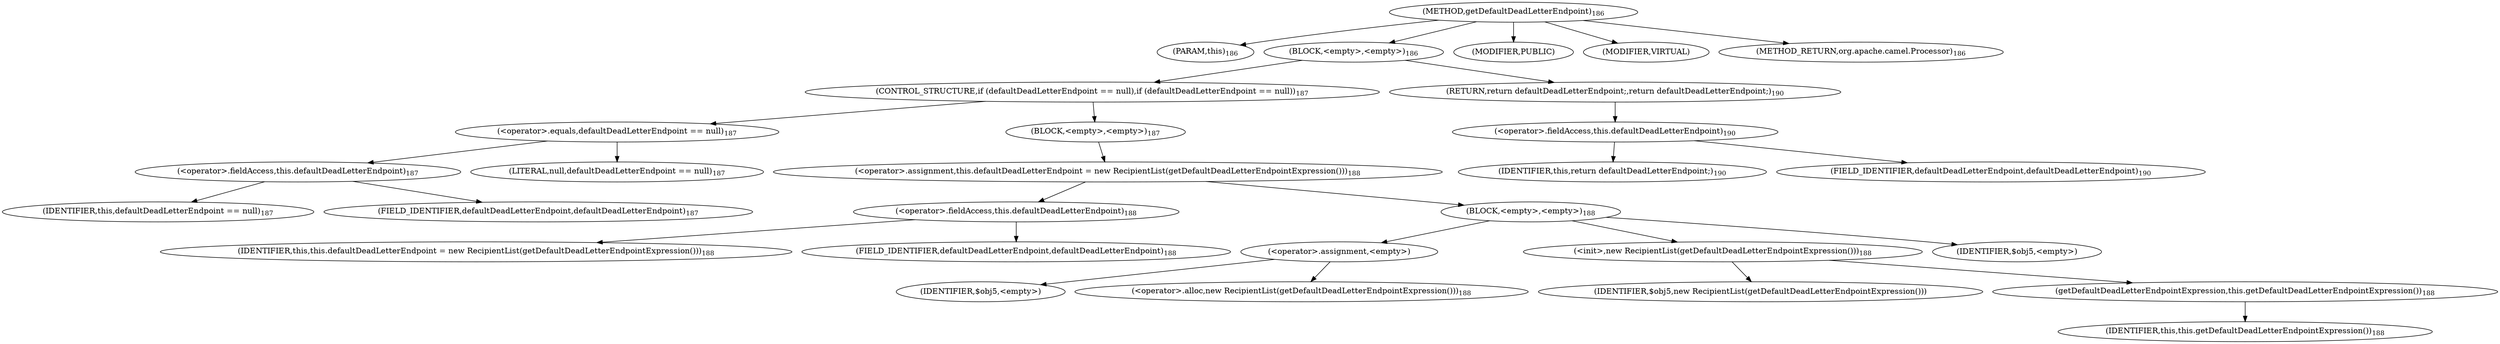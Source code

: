 digraph "getDefaultDeadLetterEndpoint" {  
"429" [label = <(METHOD,getDefaultDeadLetterEndpoint)<SUB>186</SUB>> ]
"61" [label = <(PARAM,this)<SUB>186</SUB>> ]
"430" [label = <(BLOCK,&lt;empty&gt;,&lt;empty&gt;)<SUB>186</SUB>> ]
"431" [label = <(CONTROL_STRUCTURE,if (defaultDeadLetterEndpoint == null),if (defaultDeadLetterEndpoint == null))<SUB>187</SUB>> ]
"432" [label = <(&lt;operator&gt;.equals,defaultDeadLetterEndpoint == null)<SUB>187</SUB>> ]
"433" [label = <(&lt;operator&gt;.fieldAccess,this.defaultDeadLetterEndpoint)<SUB>187</SUB>> ]
"434" [label = <(IDENTIFIER,this,defaultDeadLetterEndpoint == null)<SUB>187</SUB>> ]
"435" [label = <(FIELD_IDENTIFIER,defaultDeadLetterEndpoint,defaultDeadLetterEndpoint)<SUB>187</SUB>> ]
"436" [label = <(LITERAL,null,defaultDeadLetterEndpoint == null)<SUB>187</SUB>> ]
"437" [label = <(BLOCK,&lt;empty&gt;,&lt;empty&gt;)<SUB>187</SUB>> ]
"438" [label = <(&lt;operator&gt;.assignment,this.defaultDeadLetterEndpoint = new RecipientList(getDefaultDeadLetterEndpointExpression()))<SUB>188</SUB>> ]
"439" [label = <(&lt;operator&gt;.fieldAccess,this.defaultDeadLetterEndpoint)<SUB>188</SUB>> ]
"440" [label = <(IDENTIFIER,this,this.defaultDeadLetterEndpoint = new RecipientList(getDefaultDeadLetterEndpointExpression()))<SUB>188</SUB>> ]
"441" [label = <(FIELD_IDENTIFIER,defaultDeadLetterEndpoint,defaultDeadLetterEndpoint)<SUB>188</SUB>> ]
"442" [label = <(BLOCK,&lt;empty&gt;,&lt;empty&gt;)<SUB>188</SUB>> ]
"443" [label = <(&lt;operator&gt;.assignment,&lt;empty&gt;)> ]
"444" [label = <(IDENTIFIER,$obj5,&lt;empty&gt;)> ]
"445" [label = <(&lt;operator&gt;.alloc,new RecipientList(getDefaultDeadLetterEndpointExpression()))<SUB>188</SUB>> ]
"446" [label = <(&lt;init&gt;,new RecipientList(getDefaultDeadLetterEndpointExpression()))<SUB>188</SUB>> ]
"447" [label = <(IDENTIFIER,$obj5,new RecipientList(getDefaultDeadLetterEndpointExpression()))> ]
"448" [label = <(getDefaultDeadLetterEndpointExpression,this.getDefaultDeadLetterEndpointExpression())<SUB>188</SUB>> ]
"60" [label = <(IDENTIFIER,this,this.getDefaultDeadLetterEndpointExpression())<SUB>188</SUB>> ]
"449" [label = <(IDENTIFIER,$obj5,&lt;empty&gt;)> ]
"450" [label = <(RETURN,return defaultDeadLetterEndpoint;,return defaultDeadLetterEndpoint;)<SUB>190</SUB>> ]
"451" [label = <(&lt;operator&gt;.fieldAccess,this.defaultDeadLetterEndpoint)<SUB>190</SUB>> ]
"452" [label = <(IDENTIFIER,this,return defaultDeadLetterEndpoint;)<SUB>190</SUB>> ]
"453" [label = <(FIELD_IDENTIFIER,defaultDeadLetterEndpoint,defaultDeadLetterEndpoint)<SUB>190</SUB>> ]
"454" [label = <(MODIFIER,PUBLIC)> ]
"455" [label = <(MODIFIER,VIRTUAL)> ]
"456" [label = <(METHOD_RETURN,org.apache.camel.Processor)<SUB>186</SUB>> ]
  "429" -> "61" 
  "429" -> "430" 
  "429" -> "454" 
  "429" -> "455" 
  "429" -> "456" 
  "430" -> "431" 
  "430" -> "450" 
  "431" -> "432" 
  "431" -> "437" 
  "432" -> "433" 
  "432" -> "436" 
  "433" -> "434" 
  "433" -> "435" 
  "437" -> "438" 
  "438" -> "439" 
  "438" -> "442" 
  "439" -> "440" 
  "439" -> "441" 
  "442" -> "443" 
  "442" -> "446" 
  "442" -> "449" 
  "443" -> "444" 
  "443" -> "445" 
  "446" -> "447" 
  "446" -> "448" 
  "448" -> "60" 
  "450" -> "451" 
  "451" -> "452" 
  "451" -> "453" 
}

